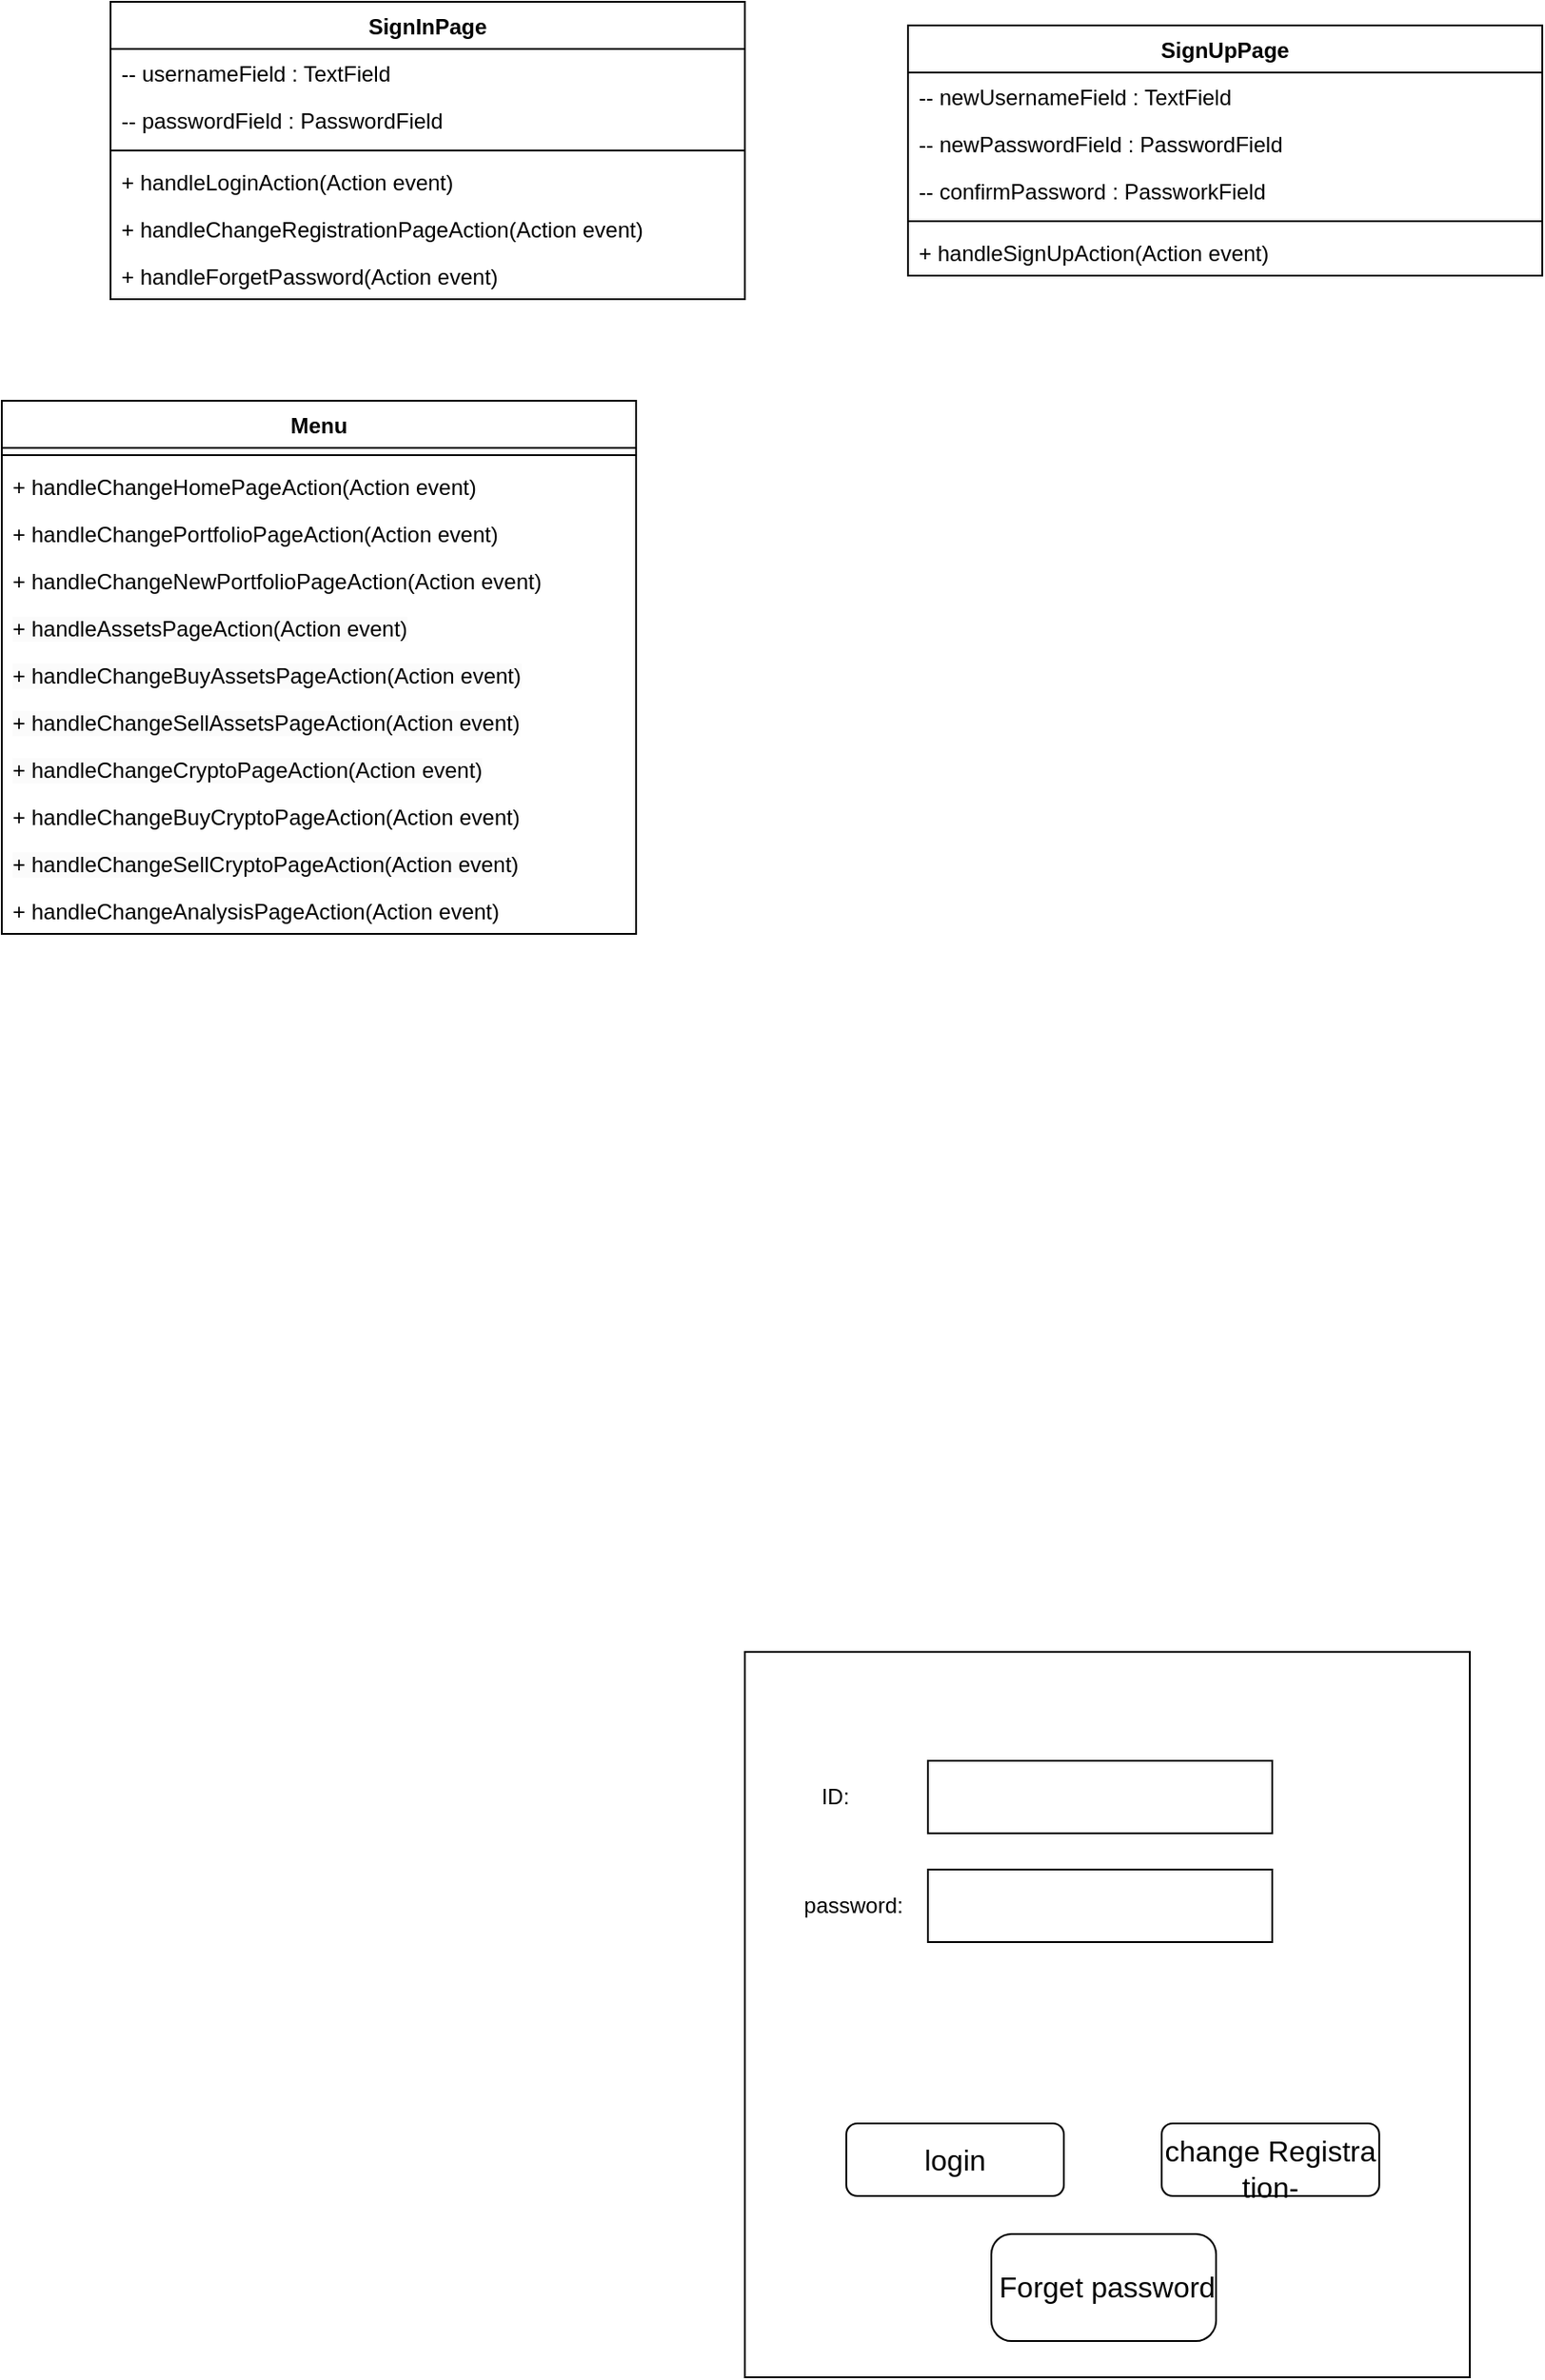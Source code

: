 <mxfile version="22.1.11" type="github">
  <diagram name="第 1 页" id="8w8cnCKI-UPCcAJevsUZ">
    <mxGraphModel dx="1366" dy="764" grid="1" gridSize="10" guides="1" tooltips="1" connect="1" arrows="1" fold="1" page="1" pageScale="1" pageWidth="827" pageHeight="1169" math="0" shadow="0">
      <root>
        <mxCell id="0" />
        <mxCell id="1" parent="0" />
        <mxCell id="qQ2p7ifqkSaaZ6_-BF-f-2" value="SignInPage" style="swimlane;fontStyle=1;align=center;verticalAlign=top;childLayout=stackLayout;horizontal=1;startSize=26;horizontalStack=0;resizeParent=1;resizeParentMax=0;resizeLast=0;collapsible=1;marginBottom=0;whiteSpace=wrap;html=1;" parent="1" vertex="1">
          <mxGeometry x="80" y="40" width="350" height="164" as="geometry" />
        </mxCell>
        <mxCell id="qQ2p7ifqkSaaZ6_-BF-f-6" value="-- usernameField : TextField" style="text;strokeColor=none;fillColor=none;align=left;verticalAlign=top;spacingLeft=4;spacingRight=4;overflow=hidden;rotatable=0;points=[[0,0.5],[1,0.5]];portConstraint=eastwest;whiteSpace=wrap;html=1;" parent="qQ2p7ifqkSaaZ6_-BF-f-2" vertex="1">
          <mxGeometry y="26" width="350" height="26" as="geometry" />
        </mxCell>
        <mxCell id="qQ2p7ifqkSaaZ6_-BF-f-3" value="-- passwordField : PasswordField" style="text;strokeColor=none;fillColor=none;align=left;verticalAlign=top;spacingLeft=4;spacingRight=4;overflow=hidden;rotatable=0;points=[[0,0.5],[1,0.5]];portConstraint=eastwest;whiteSpace=wrap;html=1;" parent="qQ2p7ifqkSaaZ6_-BF-f-2" vertex="1">
          <mxGeometry y="52" width="350" height="26" as="geometry" />
        </mxCell>
        <mxCell id="qQ2p7ifqkSaaZ6_-BF-f-4" value="" style="line;strokeWidth=1;fillColor=none;align=left;verticalAlign=middle;spacingTop=-1;spacingLeft=3;spacingRight=3;rotatable=0;labelPosition=right;points=[];portConstraint=eastwest;strokeColor=inherit;" parent="qQ2p7ifqkSaaZ6_-BF-f-2" vertex="1">
          <mxGeometry y="78" width="350" height="8" as="geometry" />
        </mxCell>
        <mxCell id="qQ2p7ifqkSaaZ6_-BF-f-5" value="+ handleLoginAction(Action event)" style="text;strokeColor=none;fillColor=none;align=left;verticalAlign=top;spacingLeft=4;spacingRight=4;overflow=hidden;rotatable=0;points=[[0,0.5],[1,0.5]];portConstraint=eastwest;whiteSpace=wrap;html=1;" parent="qQ2p7ifqkSaaZ6_-BF-f-2" vertex="1">
          <mxGeometry y="86" width="350" height="26" as="geometry" />
        </mxCell>
        <mxCell id="qQ2p7ifqkSaaZ6_-BF-f-7" value="+ handleChangeRegistrationPageAction(Action event)" style="text;strokeColor=none;fillColor=none;align=left;verticalAlign=top;spacingLeft=4;spacingRight=4;overflow=hidden;rotatable=0;points=[[0,0.5],[1,0.5]];portConstraint=eastwest;whiteSpace=wrap;html=1;" parent="qQ2p7ifqkSaaZ6_-BF-f-2" vertex="1">
          <mxGeometry y="112" width="350" height="26" as="geometry" />
        </mxCell>
        <mxCell id="qQ2p7ifqkSaaZ6_-BF-f-14" value="+ handleForgetPassword(Action event)" style="text;strokeColor=none;fillColor=none;align=left;verticalAlign=top;spacingLeft=4;spacingRight=4;overflow=hidden;rotatable=0;points=[[0,0.5],[1,0.5]];portConstraint=eastwest;whiteSpace=wrap;html=1;" parent="qQ2p7ifqkSaaZ6_-BF-f-2" vertex="1">
          <mxGeometry y="138" width="350" height="26" as="geometry" />
        </mxCell>
        <mxCell id="qQ2p7ifqkSaaZ6_-BF-f-8" value="SignUpPage" style="swimlane;fontStyle=1;align=center;verticalAlign=top;childLayout=stackLayout;horizontal=1;startSize=26;horizontalStack=0;resizeParent=1;resizeParentMax=0;resizeLast=0;collapsible=1;marginBottom=0;whiteSpace=wrap;html=1;" parent="1" vertex="1">
          <mxGeometry x="520" y="53" width="350" height="138" as="geometry" />
        </mxCell>
        <mxCell id="qQ2p7ifqkSaaZ6_-BF-f-9" value="-- newUsernameField : TextField" style="text;strokeColor=none;fillColor=none;align=left;verticalAlign=top;spacingLeft=4;spacingRight=4;overflow=hidden;rotatable=0;points=[[0,0.5],[1,0.5]];portConstraint=eastwest;whiteSpace=wrap;html=1;" parent="qQ2p7ifqkSaaZ6_-BF-f-8" vertex="1">
          <mxGeometry y="26" width="350" height="26" as="geometry" />
        </mxCell>
        <mxCell id="qQ2p7ifqkSaaZ6_-BF-f-10" value="-- newPasswordField : PasswordField" style="text;strokeColor=none;fillColor=none;align=left;verticalAlign=top;spacingLeft=4;spacingRight=4;overflow=hidden;rotatable=0;points=[[0,0.5],[1,0.5]];portConstraint=eastwest;whiteSpace=wrap;html=1;" parent="qQ2p7ifqkSaaZ6_-BF-f-8" vertex="1">
          <mxGeometry y="52" width="350" height="26" as="geometry" />
        </mxCell>
        <mxCell id="qQ2p7ifqkSaaZ6_-BF-f-15" value="-- confirmPassword : PassworkField" style="text;strokeColor=none;fillColor=none;align=left;verticalAlign=top;spacingLeft=4;spacingRight=4;overflow=hidden;rotatable=0;points=[[0,0.5],[1,0.5]];portConstraint=eastwest;whiteSpace=wrap;html=1;" parent="qQ2p7ifqkSaaZ6_-BF-f-8" vertex="1">
          <mxGeometry y="78" width="350" height="26" as="geometry" />
        </mxCell>
        <mxCell id="qQ2p7ifqkSaaZ6_-BF-f-11" value="" style="line;strokeWidth=1;fillColor=none;align=left;verticalAlign=middle;spacingTop=-1;spacingLeft=3;spacingRight=3;rotatable=0;labelPosition=right;points=[];portConstraint=eastwest;strokeColor=inherit;" parent="qQ2p7ifqkSaaZ6_-BF-f-8" vertex="1">
          <mxGeometry y="104" width="350" height="8" as="geometry" />
        </mxCell>
        <mxCell id="qQ2p7ifqkSaaZ6_-BF-f-13" value="+ handleSignUpAction(Action event)" style="text;strokeColor=none;fillColor=none;align=left;verticalAlign=top;spacingLeft=4;spacingRight=4;overflow=hidden;rotatable=0;points=[[0,0.5],[1,0.5]];portConstraint=eastwest;whiteSpace=wrap;html=1;" parent="qQ2p7ifqkSaaZ6_-BF-f-8" vertex="1">
          <mxGeometry y="112" width="350" height="26" as="geometry" />
        </mxCell>
        <mxCell id="AKwQP4rSA9_y8AmhEt-1-8" value="Menu" style="swimlane;fontStyle=1;align=center;verticalAlign=top;childLayout=stackLayout;horizontal=1;startSize=26;horizontalStack=0;resizeParent=1;resizeParentMax=0;resizeLast=0;collapsible=1;marginBottom=0;whiteSpace=wrap;html=1;" vertex="1" parent="1">
          <mxGeometry x="20" y="260" width="350" height="294" as="geometry" />
        </mxCell>
        <mxCell id="AKwQP4rSA9_y8AmhEt-1-11" value="" style="line;strokeWidth=1;fillColor=none;align=left;verticalAlign=middle;spacingTop=-1;spacingLeft=3;spacingRight=3;rotatable=0;labelPosition=right;points=[];portConstraint=eastwest;strokeColor=inherit;" vertex="1" parent="AKwQP4rSA9_y8AmhEt-1-8">
          <mxGeometry y="26" width="350" height="8" as="geometry" />
        </mxCell>
        <mxCell id="AKwQP4rSA9_y8AmhEt-1-12" value="+ handleChangeHomePageAction(Action event)" style="text;strokeColor=none;fillColor=none;align=left;verticalAlign=top;spacingLeft=4;spacingRight=4;overflow=hidden;rotatable=0;points=[[0,0.5],[1,0.5]];portConstraint=eastwest;whiteSpace=wrap;html=1;" vertex="1" parent="AKwQP4rSA9_y8AmhEt-1-8">
          <mxGeometry y="34" width="350" height="26" as="geometry" />
        </mxCell>
        <mxCell id="AKwQP4rSA9_y8AmhEt-1-13" value="+ handleChangePortfolioPageAction(Action event)" style="text;strokeColor=none;fillColor=none;align=left;verticalAlign=top;spacingLeft=4;spacingRight=4;overflow=hidden;rotatable=0;points=[[0,0.5],[1,0.5]];portConstraint=eastwest;whiteSpace=wrap;html=1;" vertex="1" parent="AKwQP4rSA9_y8AmhEt-1-8">
          <mxGeometry y="60" width="350" height="26" as="geometry" />
        </mxCell>
        <mxCell id="AKwQP4rSA9_y8AmhEt-1-14" value="+ handleChangeNewPortfolioPageAction(Action event)" style="text;strokeColor=none;fillColor=none;align=left;verticalAlign=top;spacingLeft=4;spacingRight=4;overflow=hidden;rotatable=0;points=[[0,0.5],[1,0.5]];portConstraint=eastwest;whiteSpace=wrap;html=1;" vertex="1" parent="AKwQP4rSA9_y8AmhEt-1-8">
          <mxGeometry y="86" width="350" height="26" as="geometry" />
        </mxCell>
        <mxCell id="AKwQP4rSA9_y8AmhEt-1-15" value="&lt;span style=&quot;color: rgb(0, 0, 0); font-family: Helvetica; font-size: 12px; font-style: normal; font-variant-ligatures: normal; font-variant-caps: normal; font-weight: 400; letter-spacing: normal; orphans: 2; text-align: left; text-indent: 0px; text-transform: none; widows: 2; word-spacing: 0px; -webkit-text-stroke-width: 0px; background-color: rgb(251, 251, 251); text-decoration-thickness: initial; text-decoration-style: initial; text-decoration-color: initial; float: none; display: inline !important;&quot;&gt;+ handleAssetsPageAction(Action event)&lt;/span&gt;&lt;br&gt;" style="text;strokeColor=none;fillColor=none;align=left;verticalAlign=top;spacingLeft=4;spacingRight=4;overflow=hidden;rotatable=0;points=[[0,0.5],[1,0.5]];portConstraint=eastwest;whiteSpace=wrap;html=1;" vertex="1" parent="AKwQP4rSA9_y8AmhEt-1-8">
          <mxGeometry y="112" width="350" height="26" as="geometry" />
        </mxCell>
        <mxCell id="AKwQP4rSA9_y8AmhEt-1-17" value="&lt;span style=&quot;color: rgb(0, 0, 0); font-family: Helvetica; font-size: 12px; font-style: normal; font-variant-ligatures: normal; font-variant-caps: normal; font-weight: 400; letter-spacing: normal; orphans: 2; text-align: left; text-indent: 0px; text-transform: none; widows: 2; word-spacing: 0px; -webkit-text-stroke-width: 0px; background-color: rgb(251, 251, 251); text-decoration-thickness: initial; text-decoration-style: initial; text-decoration-color: initial; float: none; display: inline !important;&quot;&gt;+ handleChangeBuyAssetsPageAction(Action event)&lt;/span&gt;" style="text;strokeColor=none;fillColor=none;align=left;verticalAlign=top;spacingLeft=4;spacingRight=4;overflow=hidden;rotatable=0;points=[[0,0.5],[1,0.5]];portConstraint=eastwest;whiteSpace=wrap;html=1;" vertex="1" parent="AKwQP4rSA9_y8AmhEt-1-8">
          <mxGeometry y="138" width="350" height="26" as="geometry" />
        </mxCell>
        <mxCell id="AKwQP4rSA9_y8AmhEt-1-16" value="&lt;span style=&quot;color: rgb(0, 0, 0); font-family: Helvetica; font-size: 12px; font-style: normal; font-variant-ligatures: normal; font-variant-caps: normal; font-weight: 400; letter-spacing: normal; orphans: 2; text-align: left; text-indent: 0px; text-transform: none; widows: 2; word-spacing: 0px; -webkit-text-stroke-width: 0px; background-color: rgb(251, 251, 251); text-decoration-thickness: initial; text-decoration-style: initial; text-decoration-color: initial; float: none; display: inline !important;&quot;&gt;+ handleChangeSellAssetsPageAction(Action event)&lt;/span&gt;" style="text;strokeColor=none;fillColor=none;align=left;verticalAlign=top;spacingLeft=4;spacingRight=4;overflow=hidden;rotatable=0;points=[[0,0.5],[1,0.5]];portConstraint=eastwest;whiteSpace=wrap;html=1;" vertex="1" parent="AKwQP4rSA9_y8AmhEt-1-8">
          <mxGeometry y="164" width="350" height="26" as="geometry" />
        </mxCell>
        <mxCell id="AKwQP4rSA9_y8AmhEt-1-18" value="&lt;span style=&quot;color: rgb(0, 0, 0); font-family: Helvetica; font-size: 12px; font-style: normal; font-variant-ligatures: normal; font-variant-caps: normal; font-weight: 400; letter-spacing: normal; orphans: 2; text-align: left; text-indent: 0px; text-transform: none; widows: 2; word-spacing: 0px; -webkit-text-stroke-width: 0px; background-color: rgb(251, 251, 251); text-decoration-thickness: initial; text-decoration-style: initial; text-decoration-color: initial; float: none; display: inline !important;&quot;&gt;+ handleChangeCryptoPageAction(Action event)&lt;/span&gt;" style="text;strokeColor=none;fillColor=none;align=left;verticalAlign=top;spacingLeft=4;spacingRight=4;overflow=hidden;rotatable=0;points=[[0,0.5],[1,0.5]];portConstraint=eastwest;whiteSpace=wrap;html=1;" vertex="1" parent="AKwQP4rSA9_y8AmhEt-1-8">
          <mxGeometry y="190" width="350" height="26" as="geometry" />
        </mxCell>
        <mxCell id="AKwQP4rSA9_y8AmhEt-1-20" value="+ handleChangeBuyCryptoPageAction(Action event)" style="text;strokeColor=none;fillColor=none;align=left;verticalAlign=top;spacingLeft=4;spacingRight=4;overflow=hidden;rotatable=0;points=[[0,0.5],[1,0.5]];portConstraint=eastwest;whiteSpace=wrap;html=1;" vertex="1" parent="AKwQP4rSA9_y8AmhEt-1-8">
          <mxGeometry y="216" width="350" height="26" as="geometry" />
        </mxCell>
        <mxCell id="AKwQP4rSA9_y8AmhEt-1-19" value="&lt;span style=&quot;color: rgb(0, 0, 0); font-family: Helvetica; font-size: 12px; font-style: normal; font-variant-ligatures: normal; font-variant-caps: normal; font-weight: 400; letter-spacing: normal; orphans: 2; text-align: left; text-indent: 0px; text-transform: none; widows: 2; word-spacing: 0px; -webkit-text-stroke-width: 0px; background-color: rgb(251, 251, 251); text-decoration-thickness: initial; text-decoration-style: initial; text-decoration-color: initial; float: none; display: inline !important;&quot;&gt;+ handleChangeSellCryptoPageAction(Action event)&lt;/span&gt;" style="text;strokeColor=none;fillColor=none;align=left;verticalAlign=top;spacingLeft=4;spacingRight=4;overflow=hidden;rotatable=0;points=[[0,0.5],[1,0.5]];portConstraint=eastwest;whiteSpace=wrap;html=1;" vertex="1" parent="AKwQP4rSA9_y8AmhEt-1-8">
          <mxGeometry y="242" width="350" height="26" as="geometry" />
        </mxCell>
        <mxCell id="AKwQP4rSA9_y8AmhEt-1-21" value="+ handleChangeAnalysisPageAction(Action event)" style="text;strokeColor=none;fillColor=none;align=left;verticalAlign=top;spacingLeft=4;spacingRight=4;overflow=hidden;rotatable=0;points=[[0,0.5],[1,0.5]];portConstraint=eastwest;whiteSpace=wrap;html=1;" vertex="1" parent="AKwQP4rSA9_y8AmhEt-1-8">
          <mxGeometry y="268" width="350" height="26" as="geometry" />
        </mxCell>
        <mxCell id="WnGF1lTFCauJy7VCk2Zh-10" value="" style="group" connectable="0" vertex="1" parent="1">
          <mxGeometry x="430" y="950" width="400" height="400" as="geometry" />
        </mxCell>
        <mxCell id="WnGF1lTFCauJy7VCk2Zh-1" value="" style="whiteSpace=wrap;html=1;aspect=fixed;movable=1;resizable=1;rotatable=1;deletable=1;editable=1;locked=0;connectable=1;" vertex="1" parent="WnGF1lTFCauJy7VCk2Zh-10">
          <mxGeometry width="400" height="400" as="geometry" />
        </mxCell>
        <mxCell id="WnGF1lTFCauJy7VCk2Zh-2" value="" style="rounded=1;whiteSpace=wrap;html=1;" vertex="1" parent="WnGF1lTFCauJy7VCk2Zh-10">
          <mxGeometry x="56" y="260" width="120" height="40" as="geometry" />
        </mxCell>
        <mxCell id="WnGF1lTFCauJy7VCk2Zh-4" value="" style="rounded=1;whiteSpace=wrap;html=1;" vertex="1" parent="WnGF1lTFCauJy7VCk2Zh-10">
          <mxGeometry x="230" y="260" width="120" height="40" as="geometry" />
        </mxCell>
        <mxCell id="WnGF1lTFCauJy7VCk2Zh-5" value="" style="rounded=1;whiteSpace=wrap;html=1;arcSize=19;" vertex="1" parent="WnGF1lTFCauJy7VCk2Zh-10">
          <mxGeometry x="136" y="321" width="124" height="59" as="geometry" />
        </mxCell>
        <mxCell id="WnGF1lTFCauJy7VCk2Zh-6" value="" style="rounded=0;whiteSpace=wrap;html=1;" vertex="1" parent="WnGF1lTFCauJy7VCk2Zh-10">
          <mxGeometry x="101" y="60" width="190" height="40" as="geometry" />
        </mxCell>
        <mxCell id="WnGF1lTFCauJy7VCk2Zh-7" value="" style="rounded=0;whiteSpace=wrap;html=1;" vertex="1" parent="WnGF1lTFCauJy7VCk2Zh-10">
          <mxGeometry x="101" y="120" width="190" height="40" as="geometry" />
        </mxCell>
        <mxCell id="WnGF1lTFCauJy7VCk2Zh-8" value="ID:" style="text;html=1;strokeColor=none;fillColor=none;align=center;verticalAlign=middle;whiteSpace=wrap;rounded=0;" vertex="1" parent="WnGF1lTFCauJy7VCk2Zh-10">
          <mxGeometry x="20" y="65" width="60" height="30" as="geometry" />
        </mxCell>
        <mxCell id="WnGF1lTFCauJy7VCk2Zh-11" value="password:" style="text;html=1;strokeColor=none;fillColor=none;align=center;verticalAlign=middle;whiteSpace=wrap;rounded=0;" vertex="1" parent="WnGF1lTFCauJy7VCk2Zh-10">
          <mxGeometry x="30" y="125" width="60" height="30" as="geometry" />
        </mxCell>
        <mxCell id="D_s1Wh9lTRto2ANUzbIN-1" value="login" style="text;strokeColor=none;fillColor=none;html=1;align=center;verticalAlign=middle;whiteSpace=wrap;rounded=0;fontSize=16;" vertex="1" parent="WnGF1lTFCauJy7VCk2Zh-10">
          <mxGeometry x="86" y="255" width="60" height="50" as="geometry" />
        </mxCell>
        <mxCell id="D_s1Wh9lTRto2ANUzbIN-2" value="change Registra&lt;br&gt;tion-" style="text;strokeColor=none;fillColor=none;html=1;align=center;verticalAlign=middle;whiteSpace=wrap;rounded=0;fontSize=16;" vertex="1" parent="WnGF1lTFCauJy7VCk2Zh-10">
          <mxGeometry x="230" y="265" width="120" height="40" as="geometry" />
        </mxCell>
        <mxCell id="D_s1Wh9lTRto2ANUzbIN-3" value="Forget password" style="text;strokeColor=none;fillColor=none;html=1;align=center;verticalAlign=middle;whiteSpace=wrap;rounded=0;fontSize=16;" vertex="1" parent="WnGF1lTFCauJy7VCk2Zh-10">
          <mxGeometry x="125" y="350" width="150" as="geometry" />
        </mxCell>
      </root>
    </mxGraphModel>
  </diagram>
</mxfile>

